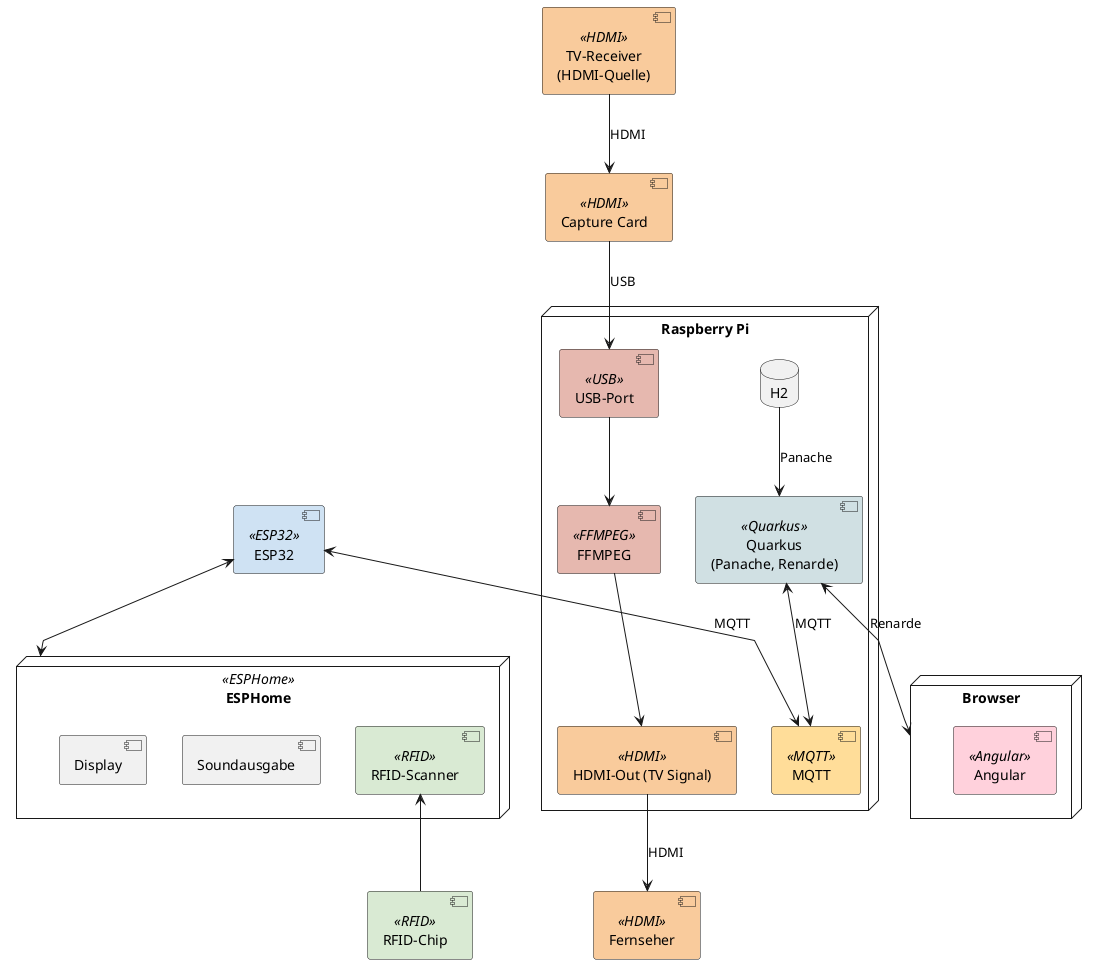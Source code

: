 @startuml Medikamentenverteilungssystem

!define RECTANGLE class
skinparam defaultTextAlignment center
skinparam linetype ortho
skinparam linetype polyline
skinparam component {
    BackgroundColor<<MQTT>> #FFDD99
    BackgroundColor<<Quarkus>> #D0E0E3
    BackgroundColor<<Angular>> #FFD1DC
    BackgroundColor<<ESP32>> #CFE2F3
    BackgroundColor<<ESPHome>> #EAD1DC
    BackgroundColor<<RFID>> #D9EAD3
    BackgroundColor<<HDMI>> #F9CB9C
    BackgroundColor<<USB>> #E6B8AF
    BackgroundColor<<FFMPEG>> #E6B8AF
    FontColor black
}

' Hauptkomponenten
node "Raspberry Pi" as raspberryPi {
    [MQTT] <<MQTT>>
    [Quarkus\n(Panache, Renarde)] <<Quarkus>>
    database "H2" as h2
    [HDMI-Out (TV Signal)] <<HDMI>>
    [USB-Port] <<USB>>
    [FFMPEG] <<FFMPEG>>
}

node "Browser" as browser {
    [Angular] <<Angular>>
}

component "ESP32" as esp <<ESP32>>

node "ESPHome" as esphome <<ESPHome>> {
    [RFID-Scanner] as rfidscanner <<RFID>>
    [Soundausgabe]
    [Display]
}

component "RFID-Chip" as rfidchip <<RFID>>

' Neue externe Komponenten für TV-Signalfluss
component "TV-Receiver\n(HDMI-Quelle)" as tvReceiver <<HDMI>>
component "Capture Card" as captureCard <<HDMI>>
component "Fernseher" as tv <<HDMI>>

' Verbindungen
[Quarkus\n(Panache, Renarde)] <--> browser : Renarde
h2 --> [Quarkus\n(Panache, Renarde)] : Panache

esp <--> esphome
esp <--> [MQTT] : MQTT
[Quarkus\n(Panache, Renarde)] <--> [MQTT] : MQTT

rfidscanner <-- rfidchip

' HDMI Signalfluss (außerhalb des Raspberry Pi)
tvReceiver --> captureCard : HDMI
captureCard --> [USB-Port] : USB
[USB-Port] --> [FFMPEG]
[FFMPEG] --> [HDMI-Out (TV Signal)]
[HDMI-Out (TV Signal)] --> tv : HDMI

@enduml
